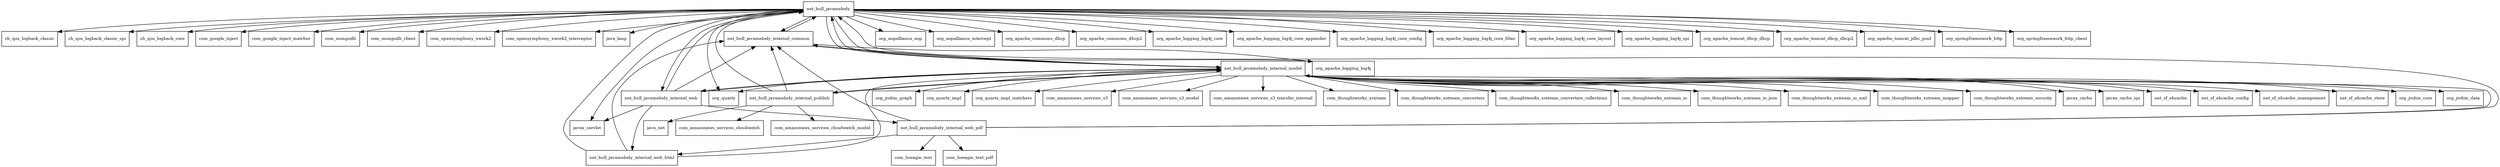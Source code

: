 digraph javamelody_core_1_78_0_package_dependencies {
  node [shape = box, fontsize=10.0];
  net_bull_javamelody -> ch_qos_logback_classic;
  net_bull_javamelody -> ch_qos_logback_classic_spi;
  net_bull_javamelody -> ch_qos_logback_core;
  net_bull_javamelody -> com_google_inject;
  net_bull_javamelody -> com_google_inject_matcher;
  net_bull_javamelody -> com_mongodb;
  net_bull_javamelody -> com_mongodb_client;
  net_bull_javamelody -> com_opensymphony_xwork2;
  net_bull_javamelody -> com_opensymphony_xwork2_interceptor;
  net_bull_javamelody -> java_lang;
  net_bull_javamelody -> javax_servlet;
  net_bull_javamelody -> net_bull_javamelody_internal_common;
  net_bull_javamelody -> net_bull_javamelody_internal_model;
  net_bull_javamelody -> net_bull_javamelody_internal_web;
  net_bull_javamelody -> org_aopalliance_aop;
  net_bull_javamelody -> org_aopalliance_intercept;
  net_bull_javamelody -> org_apache_commons_dbcp;
  net_bull_javamelody -> org_apache_commons_dbcp2;
  net_bull_javamelody -> org_apache_logging_log4j;
  net_bull_javamelody -> org_apache_logging_log4j_core;
  net_bull_javamelody -> org_apache_logging_log4j_core_appender;
  net_bull_javamelody -> org_apache_logging_log4j_core_config;
  net_bull_javamelody -> org_apache_logging_log4j_core_filter;
  net_bull_javamelody -> org_apache_logging_log4j_core_layout;
  net_bull_javamelody -> org_apache_logging_log4j_spi;
  net_bull_javamelody -> org_apache_tomcat_dbcp_dbcp;
  net_bull_javamelody -> org_apache_tomcat_dbcp_dbcp2;
  net_bull_javamelody -> org_apache_tomcat_jdbc_pool;
  net_bull_javamelody -> org_quartz;
  net_bull_javamelody -> org_springframework_http;
  net_bull_javamelody -> org_springframework_http_client;
  net_bull_javamelody_internal_common -> net_bull_javamelody;
  net_bull_javamelody_internal_common -> net_bull_javamelody_internal_model;
  net_bull_javamelody_internal_common -> org_apache_logging_log4j;
  net_bull_javamelody_internal_model -> com_amazonaws_services_s3;
  net_bull_javamelody_internal_model -> com_amazonaws_services_s3_model;
  net_bull_javamelody_internal_model -> com_amazonaws_services_s3_transfer_internal;
  net_bull_javamelody_internal_model -> com_thoughtworks_xstream;
  net_bull_javamelody_internal_model -> com_thoughtworks_xstream_converters;
  net_bull_javamelody_internal_model -> com_thoughtworks_xstream_converters_collections;
  net_bull_javamelody_internal_model -> com_thoughtworks_xstream_io;
  net_bull_javamelody_internal_model -> com_thoughtworks_xstream_io_json;
  net_bull_javamelody_internal_model -> com_thoughtworks_xstream_io_xml;
  net_bull_javamelody_internal_model -> com_thoughtworks_xstream_mapper;
  net_bull_javamelody_internal_model -> com_thoughtworks_xstream_security;
  net_bull_javamelody_internal_model -> javax_cache;
  net_bull_javamelody_internal_model -> javax_cache_spi;
  net_bull_javamelody_internal_model -> net_bull_javamelody;
  net_bull_javamelody_internal_model -> net_bull_javamelody_internal_common;
  net_bull_javamelody_internal_model -> net_bull_javamelody_internal_publish;
  net_bull_javamelody_internal_model -> net_bull_javamelody_internal_web;
  net_bull_javamelody_internal_model -> net_sf_ehcache;
  net_bull_javamelody_internal_model -> net_sf_ehcache_config;
  net_bull_javamelody_internal_model -> net_sf_ehcache_management;
  net_bull_javamelody_internal_model -> net_sf_ehcache_store;
  net_bull_javamelody_internal_model -> org_jrobin_core;
  net_bull_javamelody_internal_model -> org_jrobin_data;
  net_bull_javamelody_internal_model -> org_jrobin_graph;
  net_bull_javamelody_internal_model -> org_quartz;
  net_bull_javamelody_internal_model -> org_quartz_impl;
  net_bull_javamelody_internal_model -> org_quartz_impl_matchers;
  net_bull_javamelody_internal_publish -> com_amazonaws_services_cloudwatch;
  net_bull_javamelody_internal_publish -> com_amazonaws_services_cloudwatch_model;
  net_bull_javamelody_internal_publish -> java_net;
  net_bull_javamelody_internal_publish -> net_bull_javamelody;
  net_bull_javamelody_internal_publish -> net_bull_javamelody_internal_common;
  net_bull_javamelody_internal_publish -> net_bull_javamelody_internal_model;
  net_bull_javamelody_internal_web -> javax_servlet;
  net_bull_javamelody_internal_web -> net_bull_javamelody;
  net_bull_javamelody_internal_web -> net_bull_javamelody_internal_common;
  net_bull_javamelody_internal_web -> net_bull_javamelody_internal_model;
  net_bull_javamelody_internal_web -> net_bull_javamelody_internal_web_html;
  net_bull_javamelody_internal_web -> net_bull_javamelody_internal_web_pdf;
  net_bull_javamelody_internal_web_html -> net_bull_javamelody;
  net_bull_javamelody_internal_web_html -> net_bull_javamelody_internal_common;
  net_bull_javamelody_internal_web_html -> net_bull_javamelody_internal_model;
  net_bull_javamelody_internal_web_pdf -> com_lowagie_text;
  net_bull_javamelody_internal_web_pdf -> com_lowagie_text_pdf;
  net_bull_javamelody_internal_web_pdf -> net_bull_javamelody;
  net_bull_javamelody_internal_web_pdf -> net_bull_javamelody_internal_common;
  net_bull_javamelody_internal_web_pdf -> net_bull_javamelody_internal_model;
  net_bull_javamelody_internal_web_pdf -> net_bull_javamelody_internal_web_html;
}
